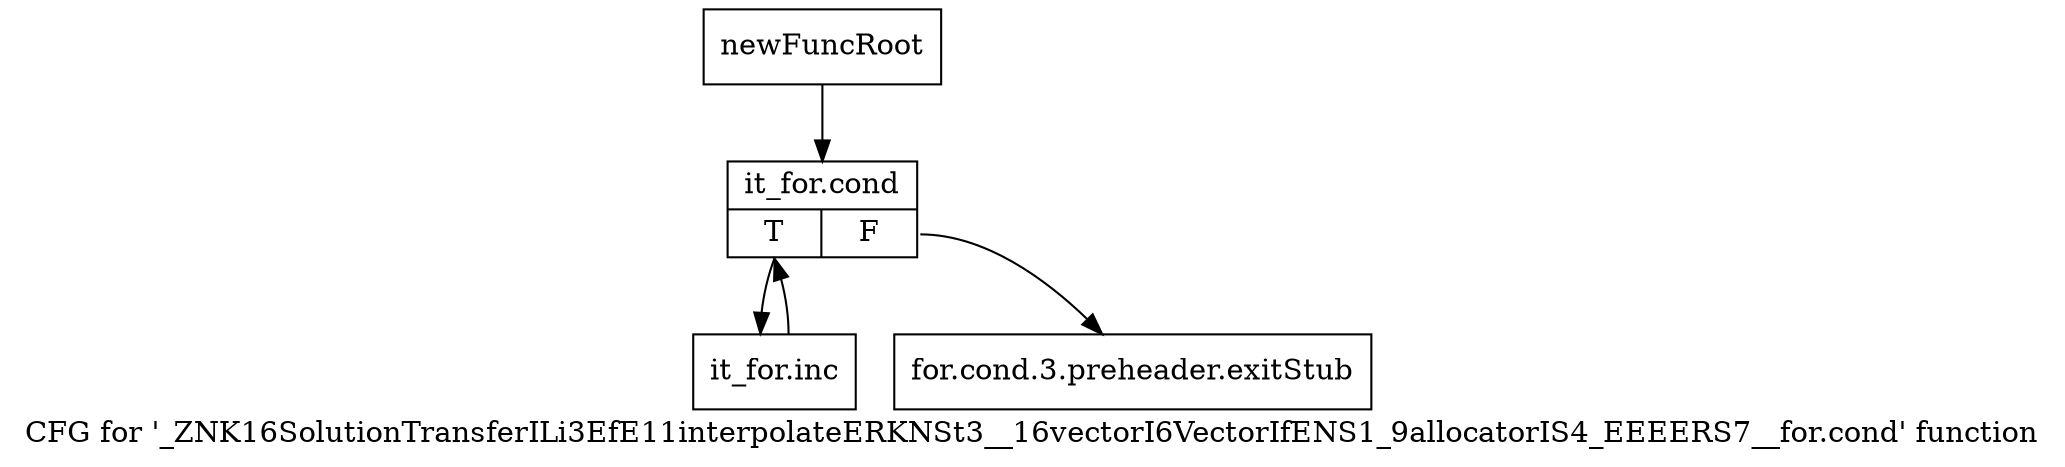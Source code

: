digraph "CFG for '_ZNK16SolutionTransferILi3EfE11interpolateERKNSt3__16vectorI6VectorIfENS1_9allocatorIS4_EEEERS7__for.cond' function" {
	label="CFG for '_ZNK16SolutionTransferILi3EfE11interpolateERKNSt3__16vectorI6VectorIfENS1_9allocatorIS4_EEEERS7__for.cond' function";

	Node0x96628b0 [shape=record,label="{newFuncRoot}"];
	Node0x96628b0 -> Node0x9662cf0;
	Node0x9662ca0 [shape=record,label="{for.cond.3.preheader.exitStub}"];
	Node0x9662cf0 [shape=record,label="{it_for.cond|{<s0>T|<s1>F}}"];
	Node0x9662cf0:s0 -> Node0x9662d40;
	Node0x9662cf0:s1 -> Node0x9662ca0;
	Node0x9662d40 [shape=record,label="{it_for.inc}"];
	Node0x9662d40 -> Node0x9662cf0;
}
